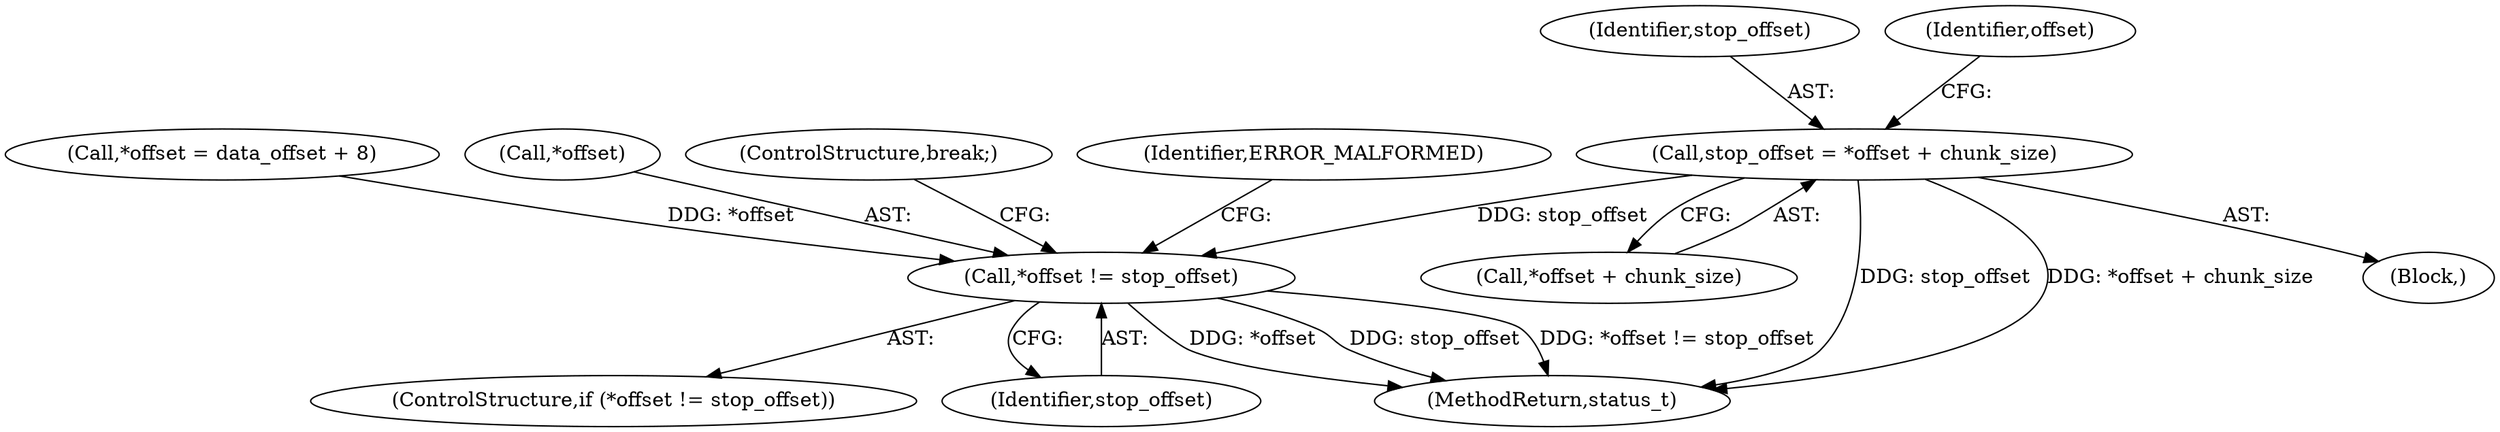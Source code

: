 digraph "0_Android_2674a7218eaa3c87f2ee26d26da5b9170e10f859@integer" {
"1001443" [label="(Call,stop_offset = *offset + chunk_size)"];
"1001482" [label="(Call,*offset != stop_offset)"];
"1001449" [label="(Call,*offset = data_offset + 8)"];
"1001444" [label="(Identifier,stop_offset)"];
"1001483" [label="(Call,*offset)"];
"1001481" [label="(ControlStructure,if (*offset != stop_offset))"];
"1001485" [label="(Identifier,stop_offset)"];
"1001451" [label="(Identifier,offset)"];
"1001445" [label="(Call,*offset + chunk_size)"];
"1001443" [label="(Call,stop_offset = *offset + chunk_size)"];
"1002927" [label="(MethodReturn,status_t)"];
"1001489" [label="(ControlStructure,break;)"];
"1001488" [label="(Identifier,ERROR_MALFORMED)"];
"1001482" [label="(Call,*offset != stop_offset)"];
"1001367" [label="(Block,)"];
"1001443" -> "1001367"  [label="AST: "];
"1001443" -> "1001445"  [label="CFG: "];
"1001444" -> "1001443"  [label="AST: "];
"1001445" -> "1001443"  [label="AST: "];
"1001451" -> "1001443"  [label="CFG: "];
"1001443" -> "1002927"  [label="DDG: stop_offset"];
"1001443" -> "1002927"  [label="DDG: *offset + chunk_size"];
"1001443" -> "1001482"  [label="DDG: stop_offset"];
"1001482" -> "1001481"  [label="AST: "];
"1001482" -> "1001485"  [label="CFG: "];
"1001483" -> "1001482"  [label="AST: "];
"1001485" -> "1001482"  [label="AST: "];
"1001488" -> "1001482"  [label="CFG: "];
"1001489" -> "1001482"  [label="CFG: "];
"1001482" -> "1002927"  [label="DDG: *offset"];
"1001482" -> "1002927"  [label="DDG: stop_offset"];
"1001482" -> "1002927"  [label="DDG: *offset != stop_offset"];
"1001449" -> "1001482"  [label="DDG: *offset"];
}
